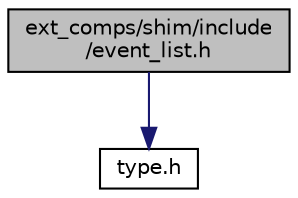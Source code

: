 digraph "ext_comps/shim/include/event_list.h"
{
  edge [fontname="Helvetica",fontsize="10",labelfontname="Helvetica",labelfontsize="10"];
  node [fontname="Helvetica",fontsize="10",shape=record];
  Node0 [label="ext_comps/shim/include\l/event_list.h",height=0.2,width=0.4,color="black", fillcolor="grey75", style="filled", fontcolor="black"];
  Node0 -> Node1 [color="midnightblue",fontsize="10",style="solid",fontname="Helvetica"];
  Node1 [label="type.h",height=0.2,width=0.4,color="black", fillcolor="white", style="filled",URL="$ext__comps_2shim_2include_2type_8h.html"];
}
